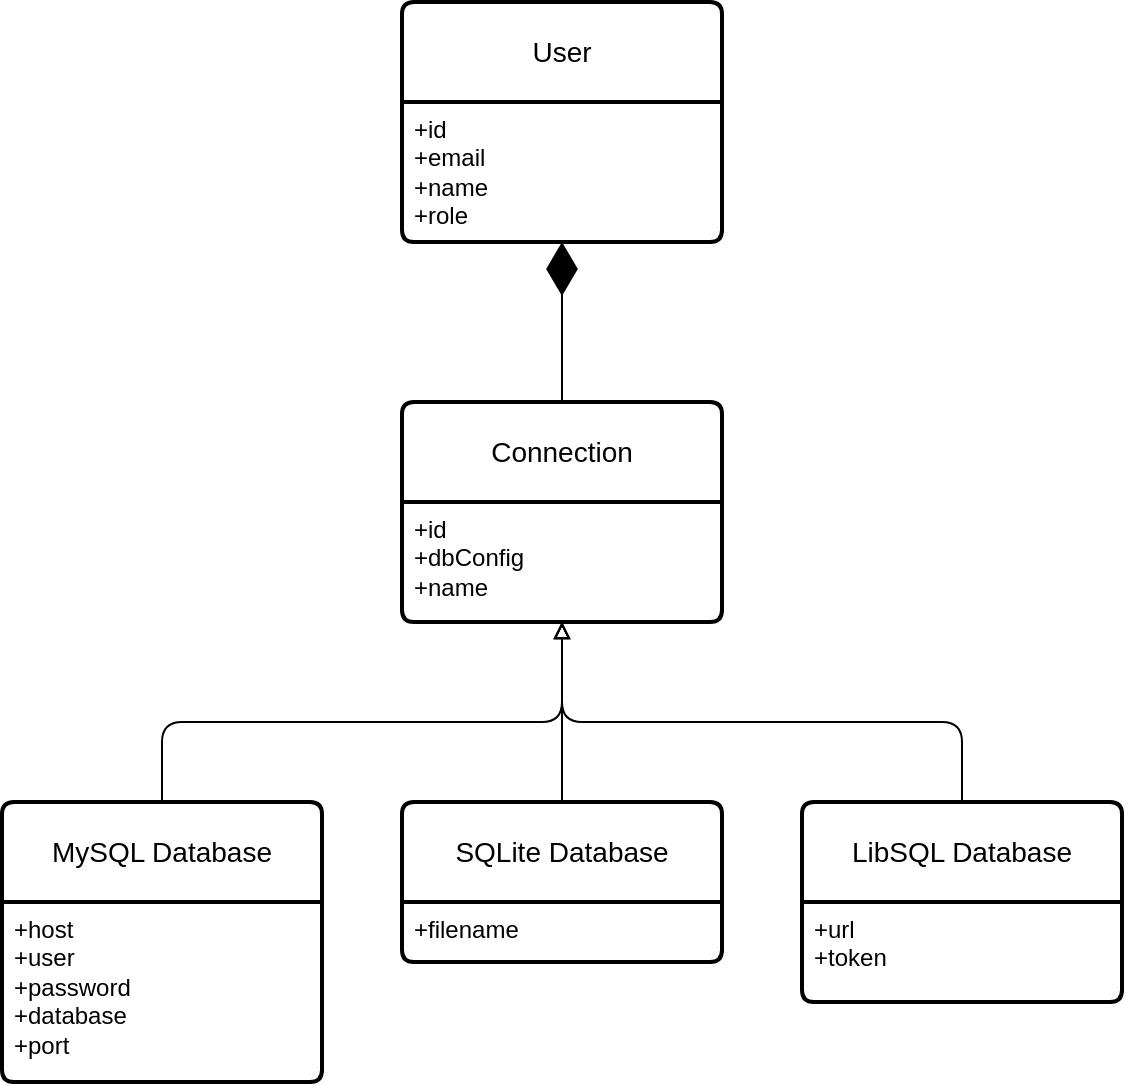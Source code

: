 <mxfile>
    <diagram id="UEoaNEac5jyoOR9Y5YZS" name="Page-1">
        <mxGraphModel dx="702" dy="611" grid="1" gridSize="10" guides="1" tooltips="1" connect="1" arrows="1" fold="1" page="1" pageScale="1" pageWidth="850" pageHeight="1100" math="0" shadow="0">
            <root>
                <mxCell id="0"/>
                <mxCell id="1" parent="0"/>
                <mxCell id="2" value="User" style="swimlane;childLayout=stackLayout;horizontal=1;startSize=50;horizontalStack=0;rounded=1;fontSize=14;fontStyle=0;strokeWidth=2;resizeParent=0;resizeLast=1;shadow=0;dashed=0;align=center;arcSize=4;whiteSpace=wrap;html=1;" vertex="1" parent="1">
                    <mxGeometry x="240" y="40" width="160" height="120" as="geometry"/>
                </mxCell>
                <mxCell id="3" value="+id&lt;br&gt;+email&lt;br&gt;+name&lt;div&gt;&lt;font style=&quot;color: rgb(0, 0, 0);&quot;&gt;+role&lt;/font&gt;&lt;/div&gt;" style="align=left;strokeColor=none;fillColor=none;spacingLeft=4;fontSize=12;verticalAlign=top;resizable=0;rotatable=0;part=1;html=1;" vertex="1" parent="2">
                    <mxGeometry y="50" width="160" height="70" as="geometry"/>
                </mxCell>
                <mxCell id="4" value="Connection" style="swimlane;childLayout=stackLayout;horizontal=1;startSize=50;horizontalStack=0;rounded=1;fontSize=14;fontStyle=0;strokeWidth=2;resizeParent=0;resizeLast=1;shadow=0;dashed=0;align=center;arcSize=4;whiteSpace=wrap;html=1;" vertex="1" parent="1">
                    <mxGeometry x="240" y="240" width="160" height="110" as="geometry"/>
                </mxCell>
                <mxCell id="5" value="+id&lt;br&gt;+dbConfig&lt;br&gt;+name" style="align=left;strokeColor=none;fillColor=none;spacingLeft=4;fontSize=12;verticalAlign=top;resizable=0;rotatable=0;part=1;html=1;" vertex="1" parent="4">
                    <mxGeometry y="50" width="160" height="60" as="geometry"/>
                </mxCell>
                <mxCell id="8" value="" style="endArrow=diamondThin;endFill=1;endSize=24;html=1;exitX=0.5;exitY=0;exitDx=0;exitDy=0;entryX=0.5;entryY=1;entryDx=0;entryDy=0;" edge="1" parent="1" source="4" target="3">
                    <mxGeometry width="160" relative="1" as="geometry">
                        <mxPoint x="270" y="330" as="sourcePoint"/>
                        <mxPoint x="430" y="330" as="targetPoint"/>
                    </mxGeometry>
                </mxCell>
                <mxCell id="10" style="edgeStyle=none;html=1;endArrow=block;endFill=0;entryX=0.5;entryY=1;entryDx=0;entryDy=0;exitX=0.5;exitY=0;exitDx=0;exitDy=0;" edge="1" parent="1" source="13" target="5">
                    <mxGeometry relative="1" as="geometry">
                        <mxPoint x="250" y="460" as="targetPoint"/>
                        <mxPoint x="320" y="400" as="sourcePoint"/>
                        <Array as="points">
                            <mxPoint x="120" y="400"/>
                            <mxPoint x="320" y="400"/>
                        </Array>
                    </mxGeometry>
                </mxCell>
                <mxCell id="11" value="SQLite Database" style="swimlane;childLayout=stackLayout;horizontal=1;startSize=50;horizontalStack=0;rounded=1;fontSize=14;fontStyle=0;strokeWidth=2;resizeParent=0;resizeLast=1;shadow=0;dashed=0;align=center;arcSize=4;whiteSpace=wrap;html=1;" vertex="1" parent="1">
                    <mxGeometry x="240" y="440" width="160" height="80" as="geometry"/>
                </mxCell>
                <mxCell id="12" value="+filename" style="align=left;strokeColor=none;fillColor=none;spacingLeft=4;fontSize=12;verticalAlign=top;resizable=0;rotatable=0;part=1;html=1;" vertex="1" parent="11">
                    <mxGeometry y="50" width="160" height="30" as="geometry"/>
                </mxCell>
                <mxCell id="13" value="MySQL Database" style="swimlane;childLayout=stackLayout;horizontal=1;startSize=50;horizontalStack=0;rounded=1;fontSize=14;fontStyle=0;strokeWidth=2;resizeParent=0;resizeLast=1;shadow=0;dashed=0;align=center;arcSize=4;whiteSpace=wrap;html=1;" vertex="1" parent="1">
                    <mxGeometry x="40" y="440" width="160" height="140" as="geometry"/>
                </mxCell>
                <mxCell id="14" value="+host&lt;br&gt;+user&lt;br&gt;+password&lt;div&gt;&lt;font style=&quot;color: rgb(0, 0, 0);&quot;&gt;+database&lt;/font&gt;&lt;/div&gt;&lt;div&gt;&lt;font style=&quot;color: rgb(0, 0, 0);&quot;&gt;+port&lt;/font&gt;&lt;/div&gt;" style="align=left;strokeColor=none;fillColor=none;spacingLeft=4;fontSize=12;verticalAlign=top;resizable=0;rotatable=0;part=1;html=1;" vertex="1" parent="13">
                    <mxGeometry y="50" width="160" height="90" as="geometry"/>
                </mxCell>
                <mxCell id="15" value="LibSQL Database" style="swimlane;childLayout=stackLayout;horizontal=1;startSize=50;horizontalStack=0;rounded=1;fontSize=14;fontStyle=0;strokeWidth=2;resizeParent=0;resizeLast=1;shadow=0;dashed=0;align=center;arcSize=4;whiteSpace=wrap;html=1;" vertex="1" parent="1">
                    <mxGeometry x="440" y="440" width="160" height="100" as="geometry"/>
                </mxCell>
                <mxCell id="16" value="+url&lt;br&gt;+token" style="align=left;strokeColor=none;fillColor=none;spacingLeft=4;fontSize=12;verticalAlign=top;resizable=0;rotatable=0;part=1;html=1;" vertex="1" parent="15">
                    <mxGeometry y="50" width="160" height="50" as="geometry"/>
                </mxCell>
                <mxCell id="17" style="edgeStyle=none;html=1;endArrow=block;endFill=0;entryX=0.5;entryY=1;entryDx=0;entryDy=0;exitX=0.5;exitY=0;exitDx=0;exitDy=0;" edge="1" parent="1" source="11" target="5">
                    <mxGeometry relative="1" as="geometry">
                        <mxPoint x="330" y="360" as="targetPoint"/>
                        <mxPoint x="130" y="450" as="sourcePoint"/>
                        <Array as="points">
                            <mxPoint x="320" y="400"/>
                        </Array>
                    </mxGeometry>
                </mxCell>
                <mxCell id="18" style="edgeStyle=none;html=1;endArrow=block;endFill=0;entryX=0.5;entryY=1;entryDx=0;entryDy=0;exitX=0.5;exitY=0;exitDx=0;exitDy=0;" edge="1" parent="1" source="15" target="5">
                    <mxGeometry relative="1" as="geometry">
                        <mxPoint x="340" y="370" as="targetPoint"/>
                        <mxPoint x="140" y="460" as="sourcePoint"/>
                        <Array as="points">
                            <mxPoint x="520" y="400"/>
                            <mxPoint x="320" y="400"/>
                        </Array>
                    </mxGeometry>
                </mxCell>
            </root>
        </mxGraphModel>
    </diagram>
</mxfile>
